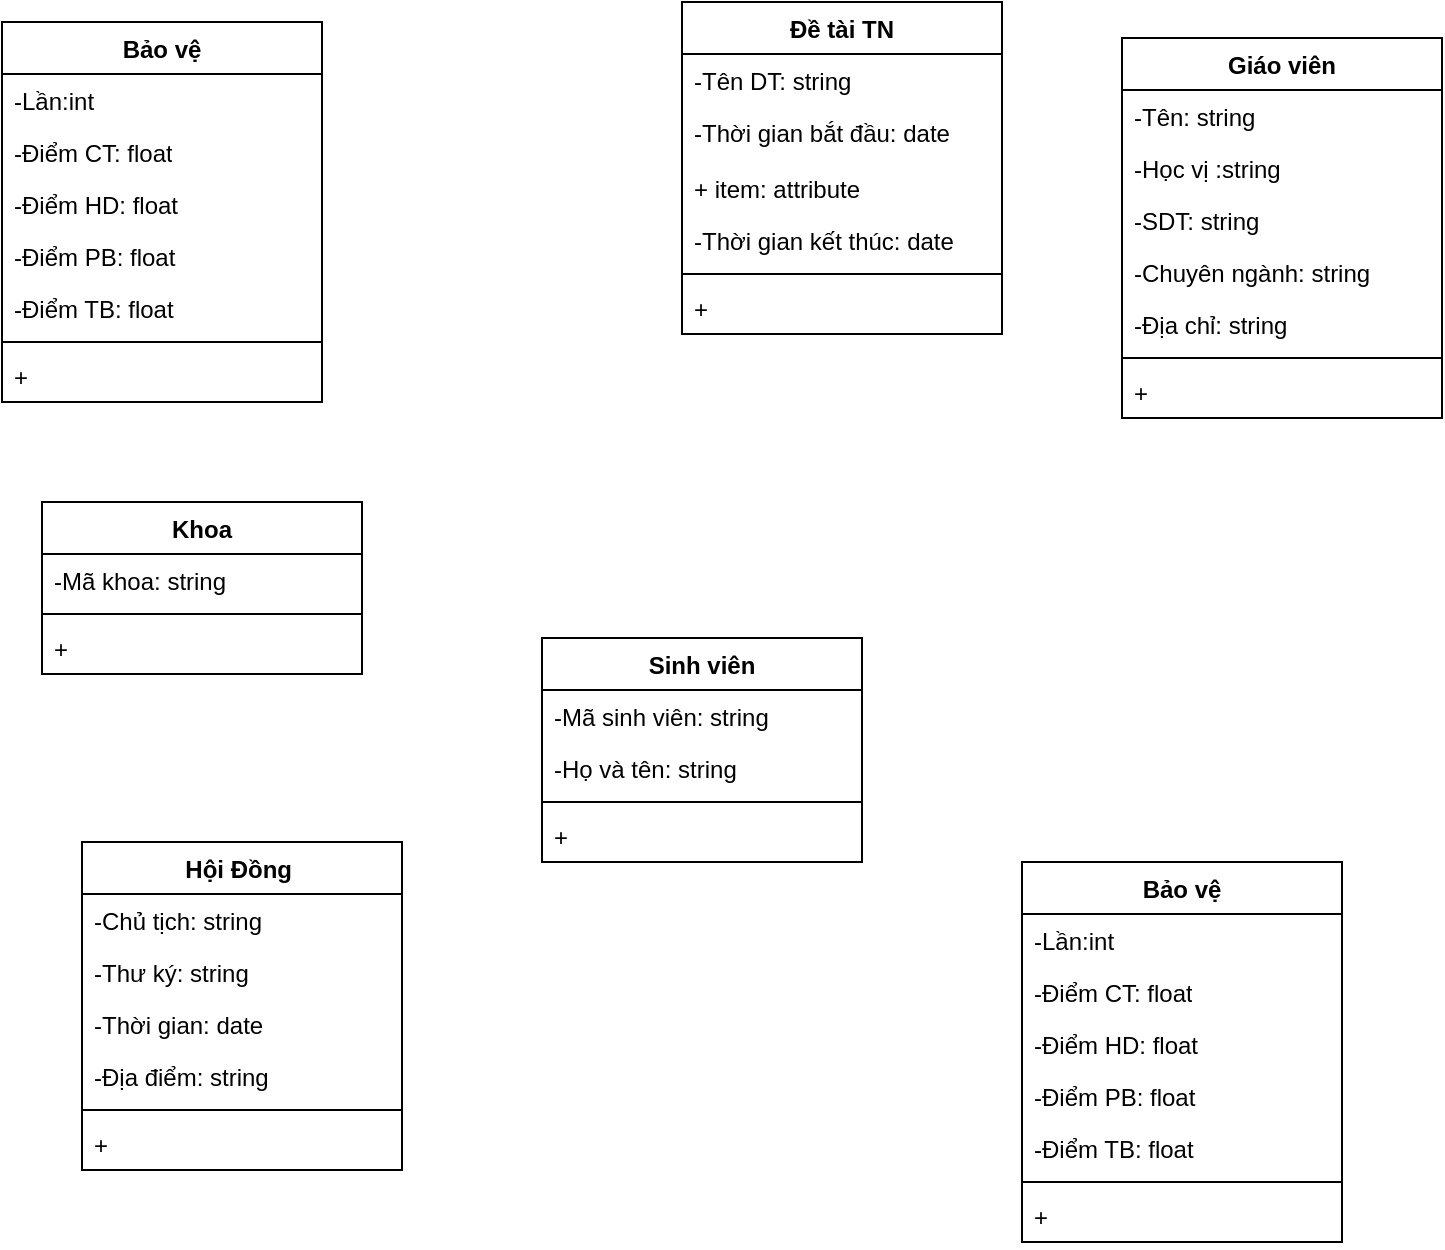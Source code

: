 <mxfile version="26.1.1">
  <diagram name="Trang-1" id="Yb0RNm_xfCcQgPU-jOCW">
    <mxGraphModel dx="2166" dy="654" grid="1" gridSize="10" guides="1" tooltips="1" connect="1" arrows="1" fold="1" page="1" pageScale="1" pageWidth="827" pageHeight="1169" math="0" shadow="0">
      <root>
        <mxCell id="0" />
        <mxCell id="1" parent="0" />
        <mxCell id="7Kl8Ro7cRYv92F-nOzim-2" value="Bảo vệ" style="swimlane;fontStyle=1;align=center;verticalAlign=top;childLayout=stackLayout;horizontal=1;startSize=26;horizontalStack=0;resizeParent=1;resizeParentMax=0;resizeLast=0;collapsible=1;marginBottom=0;whiteSpace=wrap;html=1;" vertex="1" parent="1">
          <mxGeometry x="-810" y="60" width="160" height="190" as="geometry" />
        </mxCell>
        <mxCell id="7Kl8Ro7cRYv92F-nOzim-3" value="-Lần:int&lt;span style=&quot;white-space: pre;&quot;&gt;&#x9;&lt;/span&gt;" style="text;strokeColor=none;fillColor=none;align=left;verticalAlign=top;spacingLeft=4;spacingRight=4;overflow=hidden;rotatable=0;points=[[0,0.5],[1,0.5]];portConstraint=eastwest;whiteSpace=wrap;html=1;" vertex="1" parent="7Kl8Ro7cRYv92F-nOzim-2">
          <mxGeometry y="26" width="160" height="26" as="geometry" />
        </mxCell>
        <mxCell id="7Kl8Ro7cRYv92F-nOzim-37" value="-Điểm CT: float" style="text;strokeColor=none;fillColor=none;align=left;verticalAlign=top;spacingLeft=4;spacingRight=4;overflow=hidden;rotatable=0;points=[[0,0.5],[1,0.5]];portConstraint=eastwest;whiteSpace=wrap;html=1;" vertex="1" parent="7Kl8Ro7cRYv92F-nOzim-2">
          <mxGeometry y="52" width="160" height="26" as="geometry" />
        </mxCell>
        <mxCell id="7Kl8Ro7cRYv92F-nOzim-36" value="-Điểm HD: float" style="text;strokeColor=none;fillColor=none;align=left;verticalAlign=top;spacingLeft=4;spacingRight=4;overflow=hidden;rotatable=0;points=[[0,0.5],[1,0.5]];portConstraint=eastwest;whiteSpace=wrap;html=1;" vertex="1" parent="7Kl8Ro7cRYv92F-nOzim-2">
          <mxGeometry y="78" width="160" height="26" as="geometry" />
        </mxCell>
        <mxCell id="7Kl8Ro7cRYv92F-nOzim-35" value="-Điểm PB: float" style="text;strokeColor=none;fillColor=none;align=left;verticalAlign=top;spacingLeft=4;spacingRight=4;overflow=hidden;rotatable=0;points=[[0,0.5],[1,0.5]];portConstraint=eastwest;whiteSpace=wrap;html=1;" vertex="1" parent="7Kl8Ro7cRYv92F-nOzim-2">
          <mxGeometry y="104" width="160" height="26" as="geometry" />
        </mxCell>
        <mxCell id="7Kl8Ro7cRYv92F-nOzim-9" value="-Điểm TB: float" style="text;strokeColor=none;fillColor=none;align=left;verticalAlign=top;spacingLeft=4;spacingRight=4;overflow=hidden;rotatable=0;points=[[0,0.5],[1,0.5]];portConstraint=eastwest;whiteSpace=wrap;html=1;" vertex="1" parent="7Kl8Ro7cRYv92F-nOzim-2">
          <mxGeometry y="130" width="160" height="26" as="geometry" />
        </mxCell>
        <mxCell id="7Kl8Ro7cRYv92F-nOzim-4" value="" style="line;strokeWidth=1;fillColor=none;align=left;verticalAlign=middle;spacingTop=-1;spacingLeft=3;spacingRight=3;rotatable=0;labelPosition=right;points=[];portConstraint=eastwest;strokeColor=inherit;" vertex="1" parent="7Kl8Ro7cRYv92F-nOzim-2">
          <mxGeometry y="156" width="160" height="8" as="geometry" />
        </mxCell>
        <mxCell id="7Kl8Ro7cRYv92F-nOzim-5" value="+&amp;nbsp;" style="text;strokeColor=none;fillColor=none;align=left;verticalAlign=top;spacingLeft=4;spacingRight=4;overflow=hidden;rotatable=0;points=[[0,0.5],[1,0.5]];portConstraint=eastwest;whiteSpace=wrap;html=1;" vertex="1" parent="7Kl8Ro7cRYv92F-nOzim-2">
          <mxGeometry y="164" width="160" height="26" as="geometry" />
        </mxCell>
        <mxCell id="7Kl8Ro7cRYv92F-nOzim-38" value="Hội Đồng&amp;nbsp;" style="swimlane;fontStyle=1;align=center;verticalAlign=top;childLayout=stackLayout;horizontal=1;startSize=26;horizontalStack=0;resizeParent=1;resizeParentMax=0;resizeLast=0;collapsible=1;marginBottom=0;whiteSpace=wrap;html=1;" vertex="1" parent="1">
          <mxGeometry x="-770" y="470" width="160" height="164" as="geometry" />
        </mxCell>
        <mxCell id="7Kl8Ro7cRYv92F-nOzim-39" value="-Chủ tịch: string" style="text;strokeColor=none;fillColor=none;align=left;verticalAlign=top;spacingLeft=4;spacingRight=4;overflow=hidden;rotatable=0;points=[[0,0.5],[1,0.5]];portConstraint=eastwest;whiteSpace=wrap;html=1;" vertex="1" parent="7Kl8Ro7cRYv92F-nOzim-38">
          <mxGeometry y="26" width="160" height="26" as="geometry" />
        </mxCell>
        <mxCell id="7Kl8Ro7cRYv92F-nOzim-40" value="-Thư ký: string&lt;span style=&quot;white-space: pre;&quot;&gt;&#x9;&lt;/span&gt;" style="text;strokeColor=none;fillColor=none;align=left;verticalAlign=top;spacingLeft=4;spacingRight=4;overflow=hidden;rotatable=0;points=[[0,0.5],[1,0.5]];portConstraint=eastwest;whiteSpace=wrap;html=1;" vertex="1" parent="7Kl8Ro7cRYv92F-nOzim-38">
          <mxGeometry y="52" width="160" height="26" as="geometry" />
        </mxCell>
        <mxCell id="7Kl8Ro7cRYv92F-nOzim-41" value="-Thời gian: date" style="text;strokeColor=none;fillColor=none;align=left;verticalAlign=top;spacingLeft=4;spacingRight=4;overflow=hidden;rotatable=0;points=[[0,0.5],[1,0.5]];portConstraint=eastwest;whiteSpace=wrap;html=1;" vertex="1" parent="7Kl8Ro7cRYv92F-nOzim-38">
          <mxGeometry y="78" width="160" height="26" as="geometry" />
        </mxCell>
        <mxCell id="7Kl8Ro7cRYv92F-nOzim-42" value="-Địa điểm: string" style="text;strokeColor=none;fillColor=none;align=left;verticalAlign=top;spacingLeft=4;spacingRight=4;overflow=hidden;rotatable=0;points=[[0,0.5],[1,0.5]];portConstraint=eastwest;whiteSpace=wrap;html=1;" vertex="1" parent="7Kl8Ro7cRYv92F-nOzim-38">
          <mxGeometry y="104" width="160" height="26" as="geometry" />
        </mxCell>
        <mxCell id="7Kl8Ro7cRYv92F-nOzim-44" value="" style="line;strokeWidth=1;fillColor=none;align=left;verticalAlign=middle;spacingTop=-1;spacingLeft=3;spacingRight=3;rotatable=0;labelPosition=right;points=[];portConstraint=eastwest;strokeColor=inherit;" vertex="1" parent="7Kl8Ro7cRYv92F-nOzim-38">
          <mxGeometry y="130" width="160" height="8" as="geometry" />
        </mxCell>
        <mxCell id="7Kl8Ro7cRYv92F-nOzim-45" value="+&amp;nbsp;" style="text;strokeColor=none;fillColor=none;align=left;verticalAlign=top;spacingLeft=4;spacingRight=4;overflow=hidden;rotatable=0;points=[[0,0.5],[1,0.5]];portConstraint=eastwest;whiteSpace=wrap;html=1;" vertex="1" parent="7Kl8Ro7cRYv92F-nOzim-38">
          <mxGeometry y="138" width="160" height="26" as="geometry" />
        </mxCell>
        <mxCell id="7Kl8Ro7cRYv92F-nOzim-46" value="Đề tài TN" style="swimlane;fontStyle=1;align=center;verticalAlign=top;childLayout=stackLayout;horizontal=1;startSize=26;horizontalStack=0;resizeParent=1;resizeParentMax=0;resizeLast=0;collapsible=1;marginBottom=0;whiteSpace=wrap;html=1;" vertex="1" parent="1">
          <mxGeometry x="-470" y="50" width="160" height="166" as="geometry" />
        </mxCell>
        <mxCell id="7Kl8Ro7cRYv92F-nOzim-47" value="-Tên DT: string" style="text;strokeColor=none;fillColor=none;align=left;verticalAlign=top;spacingLeft=4;spacingRight=4;overflow=hidden;rotatable=0;points=[[0,0.5],[1,0.5]];portConstraint=eastwest;whiteSpace=wrap;html=1;" vertex="1" parent="7Kl8Ro7cRYv92F-nOzim-46">
          <mxGeometry y="26" width="160" height="26" as="geometry" />
        </mxCell>
        <mxCell id="7Kl8Ro7cRYv92F-nOzim-70" value="-Thời gian bắt đầu: date" style="text;strokeColor=none;fillColor=none;align=left;verticalAlign=top;spacingLeft=4;spacingRight=4;overflow=hidden;rotatable=0;points=[[0,0.5],[1,0.5]];portConstraint=eastwest;whiteSpace=wrap;html=1;" vertex="1" parent="7Kl8Ro7cRYv92F-nOzim-46">
          <mxGeometry y="52" width="160" height="28" as="geometry" />
        </mxCell>
        <mxCell id="7Kl8Ro7cRYv92F-nOzim-71" value="+ item: attribute" style="text;strokeColor=none;fillColor=none;align=left;verticalAlign=top;spacingLeft=4;spacingRight=4;overflow=hidden;rotatable=0;points=[[0,0.5],[1,0.5]];portConstraint=eastwest;whiteSpace=wrap;html=1;" vertex="1" parent="7Kl8Ro7cRYv92F-nOzim-46">
          <mxGeometry y="80" width="160" height="26" as="geometry" />
        </mxCell>
        <mxCell id="7Kl8Ro7cRYv92F-nOzim-48" value="-Thời gian kết thúc: date" style="text;strokeColor=none;fillColor=none;align=left;verticalAlign=top;spacingLeft=4;spacingRight=4;overflow=hidden;rotatable=0;points=[[0,0.5],[1,0.5]];portConstraint=eastwest;whiteSpace=wrap;html=1;" vertex="1" parent="7Kl8Ro7cRYv92F-nOzim-46">
          <mxGeometry y="106" width="160" height="26" as="geometry" />
        </mxCell>
        <mxCell id="7Kl8Ro7cRYv92F-nOzim-52" value="" style="line;strokeWidth=1;fillColor=none;align=left;verticalAlign=middle;spacingTop=-1;spacingLeft=3;spacingRight=3;rotatable=0;labelPosition=right;points=[];portConstraint=eastwest;strokeColor=inherit;" vertex="1" parent="7Kl8Ro7cRYv92F-nOzim-46">
          <mxGeometry y="132" width="160" height="8" as="geometry" />
        </mxCell>
        <mxCell id="7Kl8Ro7cRYv92F-nOzim-53" value="+&amp;nbsp;" style="text;strokeColor=none;fillColor=none;align=left;verticalAlign=top;spacingLeft=4;spacingRight=4;overflow=hidden;rotatable=0;points=[[0,0.5],[1,0.5]];portConstraint=eastwest;whiteSpace=wrap;html=1;" vertex="1" parent="7Kl8Ro7cRYv92F-nOzim-46">
          <mxGeometry y="140" width="160" height="26" as="geometry" />
        </mxCell>
        <mxCell id="7Kl8Ro7cRYv92F-nOzim-54" value="Giáo viên" style="swimlane;fontStyle=1;align=center;verticalAlign=top;childLayout=stackLayout;horizontal=1;startSize=26;horizontalStack=0;resizeParent=1;resizeParentMax=0;resizeLast=0;collapsible=1;marginBottom=0;whiteSpace=wrap;html=1;" vertex="1" parent="1">
          <mxGeometry x="-250" y="68" width="160" height="190" as="geometry" />
        </mxCell>
        <mxCell id="7Kl8Ro7cRYv92F-nOzim-59" value="-Tên: string" style="text;strokeColor=none;fillColor=none;align=left;verticalAlign=top;spacingLeft=4;spacingRight=4;overflow=hidden;rotatable=0;points=[[0,0.5],[1,0.5]];portConstraint=eastwest;whiteSpace=wrap;html=1;" vertex="1" parent="7Kl8Ro7cRYv92F-nOzim-54">
          <mxGeometry y="26" width="160" height="26" as="geometry" />
        </mxCell>
        <mxCell id="7Kl8Ro7cRYv92F-nOzim-55" value="-Học vị :string" style="text;strokeColor=none;fillColor=none;align=left;verticalAlign=top;spacingLeft=4;spacingRight=4;overflow=hidden;rotatable=0;points=[[0,0.5],[1,0.5]];portConstraint=eastwest;whiteSpace=wrap;html=1;" vertex="1" parent="7Kl8Ro7cRYv92F-nOzim-54">
          <mxGeometry y="52" width="160" height="26" as="geometry" />
        </mxCell>
        <mxCell id="7Kl8Ro7cRYv92F-nOzim-56" value="-SDT: string" style="text;strokeColor=none;fillColor=none;align=left;verticalAlign=top;spacingLeft=4;spacingRight=4;overflow=hidden;rotatable=0;points=[[0,0.5],[1,0.5]];portConstraint=eastwest;whiteSpace=wrap;html=1;" vertex="1" parent="7Kl8Ro7cRYv92F-nOzim-54">
          <mxGeometry y="78" width="160" height="26" as="geometry" />
        </mxCell>
        <mxCell id="7Kl8Ro7cRYv92F-nOzim-57" value="-Chuyên ngành: string" style="text;strokeColor=none;fillColor=none;align=left;verticalAlign=top;spacingLeft=4;spacingRight=4;overflow=hidden;rotatable=0;points=[[0,0.5],[1,0.5]];portConstraint=eastwest;whiteSpace=wrap;html=1;" vertex="1" parent="7Kl8Ro7cRYv92F-nOzim-54">
          <mxGeometry y="104" width="160" height="26" as="geometry" />
        </mxCell>
        <mxCell id="7Kl8Ro7cRYv92F-nOzim-58" value="-Địa chỉ: string" style="text;strokeColor=none;fillColor=none;align=left;verticalAlign=top;spacingLeft=4;spacingRight=4;overflow=hidden;rotatable=0;points=[[0,0.5],[1,0.5]];portConstraint=eastwest;whiteSpace=wrap;html=1;" vertex="1" parent="7Kl8Ro7cRYv92F-nOzim-54">
          <mxGeometry y="130" width="160" height="26" as="geometry" />
        </mxCell>
        <mxCell id="7Kl8Ro7cRYv92F-nOzim-60" value="" style="line;strokeWidth=1;fillColor=none;align=left;verticalAlign=middle;spacingTop=-1;spacingLeft=3;spacingRight=3;rotatable=0;labelPosition=right;points=[];portConstraint=eastwest;strokeColor=inherit;" vertex="1" parent="7Kl8Ro7cRYv92F-nOzim-54">
          <mxGeometry y="156" width="160" height="8" as="geometry" />
        </mxCell>
        <mxCell id="7Kl8Ro7cRYv92F-nOzim-61" value="+&amp;nbsp;" style="text;strokeColor=none;fillColor=none;align=left;verticalAlign=top;spacingLeft=4;spacingRight=4;overflow=hidden;rotatable=0;points=[[0,0.5],[1,0.5]];portConstraint=eastwest;whiteSpace=wrap;html=1;" vertex="1" parent="7Kl8Ro7cRYv92F-nOzim-54">
          <mxGeometry y="164" width="160" height="26" as="geometry" />
        </mxCell>
        <mxCell id="7Kl8Ro7cRYv92F-nOzim-62" value="Bảo vệ" style="swimlane;fontStyle=1;align=center;verticalAlign=top;childLayout=stackLayout;horizontal=1;startSize=26;horizontalStack=0;resizeParent=1;resizeParentMax=0;resizeLast=0;collapsible=1;marginBottom=0;whiteSpace=wrap;html=1;" vertex="1" parent="1">
          <mxGeometry x="-300" y="480" width="160" height="190" as="geometry" />
        </mxCell>
        <mxCell id="7Kl8Ro7cRYv92F-nOzim-63" value="-Lần:int&lt;span style=&quot;white-space: pre;&quot;&gt;&#x9;&lt;/span&gt;" style="text;strokeColor=none;fillColor=none;align=left;verticalAlign=top;spacingLeft=4;spacingRight=4;overflow=hidden;rotatable=0;points=[[0,0.5],[1,0.5]];portConstraint=eastwest;whiteSpace=wrap;html=1;" vertex="1" parent="7Kl8Ro7cRYv92F-nOzim-62">
          <mxGeometry y="26" width="160" height="26" as="geometry" />
        </mxCell>
        <mxCell id="7Kl8Ro7cRYv92F-nOzim-64" value="-Điểm CT: float" style="text;strokeColor=none;fillColor=none;align=left;verticalAlign=top;spacingLeft=4;spacingRight=4;overflow=hidden;rotatable=0;points=[[0,0.5],[1,0.5]];portConstraint=eastwest;whiteSpace=wrap;html=1;" vertex="1" parent="7Kl8Ro7cRYv92F-nOzim-62">
          <mxGeometry y="52" width="160" height="26" as="geometry" />
        </mxCell>
        <mxCell id="7Kl8Ro7cRYv92F-nOzim-65" value="-Điểm HD: float" style="text;strokeColor=none;fillColor=none;align=left;verticalAlign=top;spacingLeft=4;spacingRight=4;overflow=hidden;rotatable=0;points=[[0,0.5],[1,0.5]];portConstraint=eastwest;whiteSpace=wrap;html=1;" vertex="1" parent="7Kl8Ro7cRYv92F-nOzim-62">
          <mxGeometry y="78" width="160" height="26" as="geometry" />
        </mxCell>
        <mxCell id="7Kl8Ro7cRYv92F-nOzim-66" value="-Điểm PB: float" style="text;strokeColor=none;fillColor=none;align=left;verticalAlign=top;spacingLeft=4;spacingRight=4;overflow=hidden;rotatable=0;points=[[0,0.5],[1,0.5]];portConstraint=eastwest;whiteSpace=wrap;html=1;" vertex="1" parent="7Kl8Ro7cRYv92F-nOzim-62">
          <mxGeometry y="104" width="160" height="26" as="geometry" />
        </mxCell>
        <mxCell id="7Kl8Ro7cRYv92F-nOzim-67" value="-Điểm TB: float" style="text;strokeColor=none;fillColor=none;align=left;verticalAlign=top;spacingLeft=4;spacingRight=4;overflow=hidden;rotatable=0;points=[[0,0.5],[1,0.5]];portConstraint=eastwest;whiteSpace=wrap;html=1;" vertex="1" parent="7Kl8Ro7cRYv92F-nOzim-62">
          <mxGeometry y="130" width="160" height="26" as="geometry" />
        </mxCell>
        <mxCell id="7Kl8Ro7cRYv92F-nOzim-68" value="" style="line;strokeWidth=1;fillColor=none;align=left;verticalAlign=middle;spacingTop=-1;spacingLeft=3;spacingRight=3;rotatable=0;labelPosition=right;points=[];portConstraint=eastwest;strokeColor=inherit;" vertex="1" parent="7Kl8Ro7cRYv92F-nOzim-62">
          <mxGeometry y="156" width="160" height="8" as="geometry" />
        </mxCell>
        <mxCell id="7Kl8Ro7cRYv92F-nOzim-69" value="+&amp;nbsp;" style="text;strokeColor=none;fillColor=none;align=left;verticalAlign=top;spacingLeft=4;spacingRight=4;overflow=hidden;rotatable=0;points=[[0,0.5],[1,0.5]];portConstraint=eastwest;whiteSpace=wrap;html=1;" vertex="1" parent="7Kl8Ro7cRYv92F-nOzim-62">
          <mxGeometry y="164" width="160" height="26" as="geometry" />
        </mxCell>
        <mxCell id="7Kl8Ro7cRYv92F-nOzim-72" value="Khoa" style="swimlane;fontStyle=1;align=center;verticalAlign=top;childLayout=stackLayout;horizontal=1;startSize=26;horizontalStack=0;resizeParent=1;resizeParentMax=0;resizeLast=0;collapsible=1;marginBottom=0;whiteSpace=wrap;html=1;" vertex="1" parent="1">
          <mxGeometry x="-790" y="300" width="160" height="86" as="geometry" />
        </mxCell>
        <mxCell id="7Kl8Ro7cRYv92F-nOzim-73" value="-Mã khoa: string" style="text;strokeColor=none;fillColor=none;align=left;verticalAlign=top;spacingLeft=4;spacingRight=4;overflow=hidden;rotatable=0;points=[[0,0.5],[1,0.5]];portConstraint=eastwest;whiteSpace=wrap;html=1;" vertex="1" parent="7Kl8Ro7cRYv92F-nOzim-72">
          <mxGeometry y="26" width="160" height="26" as="geometry" />
        </mxCell>
        <mxCell id="7Kl8Ro7cRYv92F-nOzim-77" value="" style="line;strokeWidth=1;fillColor=none;align=left;verticalAlign=middle;spacingTop=-1;spacingLeft=3;spacingRight=3;rotatable=0;labelPosition=right;points=[];portConstraint=eastwest;strokeColor=inherit;" vertex="1" parent="7Kl8Ro7cRYv92F-nOzim-72">
          <mxGeometry y="52" width="160" height="8" as="geometry" />
        </mxCell>
        <mxCell id="7Kl8Ro7cRYv92F-nOzim-78" value="+&amp;nbsp;" style="text;strokeColor=none;fillColor=none;align=left;verticalAlign=top;spacingLeft=4;spacingRight=4;overflow=hidden;rotatable=0;points=[[0,0.5],[1,0.5]];portConstraint=eastwest;whiteSpace=wrap;html=1;" vertex="1" parent="7Kl8Ro7cRYv92F-nOzim-72">
          <mxGeometry y="60" width="160" height="26" as="geometry" />
        </mxCell>
        <mxCell id="7Kl8Ro7cRYv92F-nOzim-79" value="Sinh viên" style="swimlane;fontStyle=1;align=center;verticalAlign=top;childLayout=stackLayout;horizontal=1;startSize=26;horizontalStack=0;resizeParent=1;resizeParentMax=0;resizeLast=0;collapsible=1;marginBottom=0;whiteSpace=wrap;html=1;" vertex="1" parent="1">
          <mxGeometry x="-540" y="368" width="160" height="112" as="geometry" />
        </mxCell>
        <mxCell id="7Kl8Ro7cRYv92F-nOzim-80" value="-Mã sinh viên: string" style="text;strokeColor=none;fillColor=none;align=left;verticalAlign=top;spacingLeft=4;spacingRight=4;overflow=hidden;rotatable=0;points=[[0,0.5],[1,0.5]];portConstraint=eastwest;whiteSpace=wrap;html=1;" vertex="1" parent="7Kl8Ro7cRYv92F-nOzim-79">
          <mxGeometry y="26" width="160" height="26" as="geometry" />
        </mxCell>
        <mxCell id="7Kl8Ro7cRYv92F-nOzim-81" value="-Họ và tên: string" style="text;strokeColor=none;fillColor=none;align=left;verticalAlign=top;spacingLeft=4;spacingRight=4;overflow=hidden;rotatable=0;points=[[0,0.5],[1,0.5]];portConstraint=eastwest;whiteSpace=wrap;html=1;" vertex="1" parent="7Kl8Ro7cRYv92F-nOzim-79">
          <mxGeometry y="52" width="160" height="26" as="geometry" />
        </mxCell>
        <mxCell id="7Kl8Ro7cRYv92F-nOzim-85" value="" style="line;strokeWidth=1;fillColor=none;align=left;verticalAlign=middle;spacingTop=-1;spacingLeft=3;spacingRight=3;rotatable=0;labelPosition=right;points=[];portConstraint=eastwest;strokeColor=inherit;" vertex="1" parent="7Kl8Ro7cRYv92F-nOzim-79">
          <mxGeometry y="78" width="160" height="8" as="geometry" />
        </mxCell>
        <mxCell id="7Kl8Ro7cRYv92F-nOzim-86" value="+&amp;nbsp;" style="text;strokeColor=none;fillColor=none;align=left;verticalAlign=top;spacingLeft=4;spacingRight=4;overflow=hidden;rotatable=0;points=[[0,0.5],[1,0.5]];portConstraint=eastwest;whiteSpace=wrap;html=1;" vertex="1" parent="7Kl8Ro7cRYv92F-nOzim-79">
          <mxGeometry y="86" width="160" height="26" as="geometry" />
        </mxCell>
      </root>
    </mxGraphModel>
  </diagram>
</mxfile>
